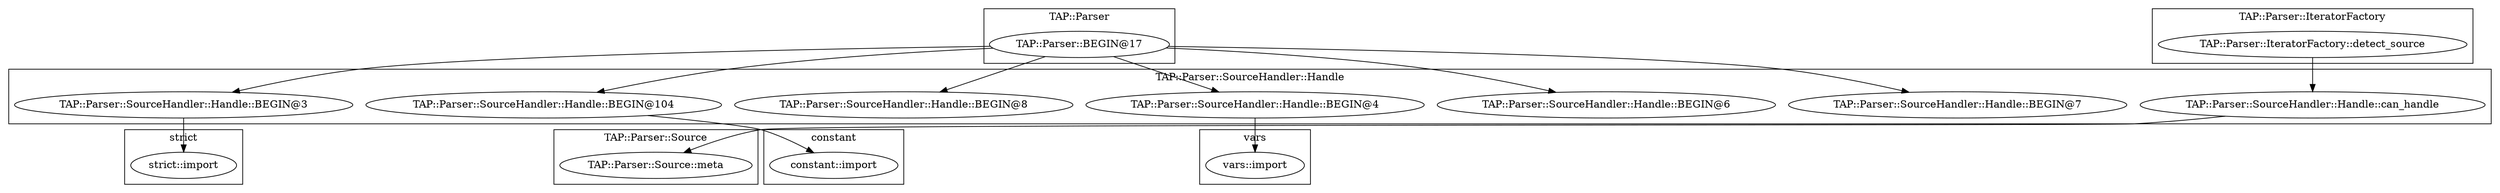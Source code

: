 digraph {
graph [overlap=false]
subgraph cluster_vars {
	label="vars";
	"vars::import";
}
subgraph cluster_strict {
	label="strict";
	"strict::import";
}
subgraph cluster_constant {
	label="constant";
	"constant::import";
}
subgraph cluster_TAP_Parser_SourceHandler_Handle {
	label="TAP::Parser::SourceHandler::Handle";
	"TAP::Parser::SourceHandler::Handle::BEGIN@7";
	"TAP::Parser::SourceHandler::Handle::BEGIN@6";
	"TAP::Parser::SourceHandler::Handle::BEGIN@3";
	"TAP::Parser::SourceHandler::Handle::can_handle";
	"TAP::Parser::SourceHandler::Handle::BEGIN@8";
	"TAP::Parser::SourceHandler::Handle::BEGIN@104";
	"TAP::Parser::SourceHandler::Handle::BEGIN@4";
}
subgraph cluster_TAP_Parser_Source {
	label="TAP::Parser::Source";
	"TAP::Parser::Source::meta";
}
subgraph cluster_TAP_Parser {
	label="TAP::Parser";
	"TAP::Parser::BEGIN@17";
}
subgraph cluster_TAP_Parser_IteratorFactory {
	label="TAP::Parser::IteratorFactory";
	"TAP::Parser::IteratorFactory::detect_source";
}
"TAP::Parser::SourceHandler::Handle::can_handle" -> "TAP::Parser::Source::meta";
"TAP::Parser::IteratorFactory::detect_source" -> "TAP::Parser::SourceHandler::Handle::can_handle";
"TAP::Parser::BEGIN@17" -> "TAP::Parser::SourceHandler::Handle::BEGIN@7";
"TAP::Parser::BEGIN@17" -> "TAP::Parser::SourceHandler::Handle::BEGIN@3";
"TAP::Parser::BEGIN@17" -> "TAP::Parser::SourceHandler::Handle::BEGIN@104";
"TAP::Parser::SourceHandler::Handle::BEGIN@104" -> "constant::import";
"TAP::Parser::BEGIN@17" -> "TAP::Parser::SourceHandler::Handle::BEGIN@8";
"TAP::Parser::BEGIN@17" -> "TAP::Parser::SourceHandler::Handle::BEGIN@6";
"TAP::Parser::SourceHandler::Handle::BEGIN@4" -> "vars::import";
"TAP::Parser::BEGIN@17" -> "TAP::Parser::SourceHandler::Handle::BEGIN@4";
"TAP::Parser::SourceHandler::Handle::BEGIN@3" -> "strict::import";
}
